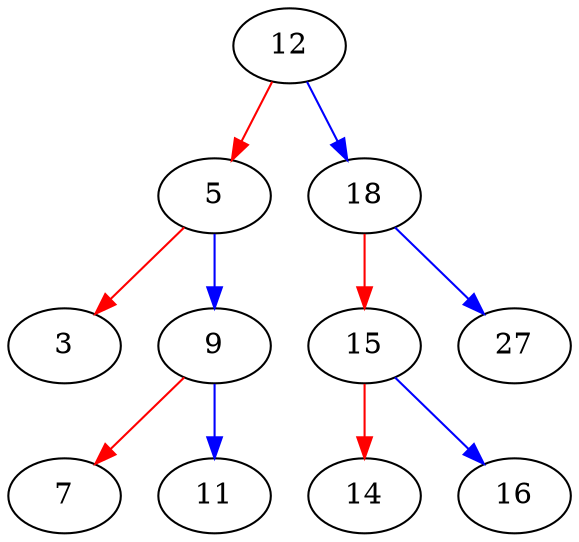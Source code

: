 digraph{
15787856[label="3"]
15788024[label="5"]
15788024 -> 15787856[color=red]
15788024 -> 15787128[color=blue]
15787464[label="7"]
15787128[label="9"]
15787128 -> 15787464[color=red]
15787128 -> 15787912[color=blue]
15787912[label="11"]
15787352[label="12"]
15787352 -> 15788024[color=red]
15787352 -> 15786568[color=blue]
15786904[label="14"]
15787520[label="15"]
15787520 -> 15786904[color=red]
15787520 -> 15787632[color=blue]
15787632[label="16"]
15786568[label="18"]
15786568 -> 15787520[color=red]
15786568 -> 15787016[color=blue]
15787016[label="27"]
}
